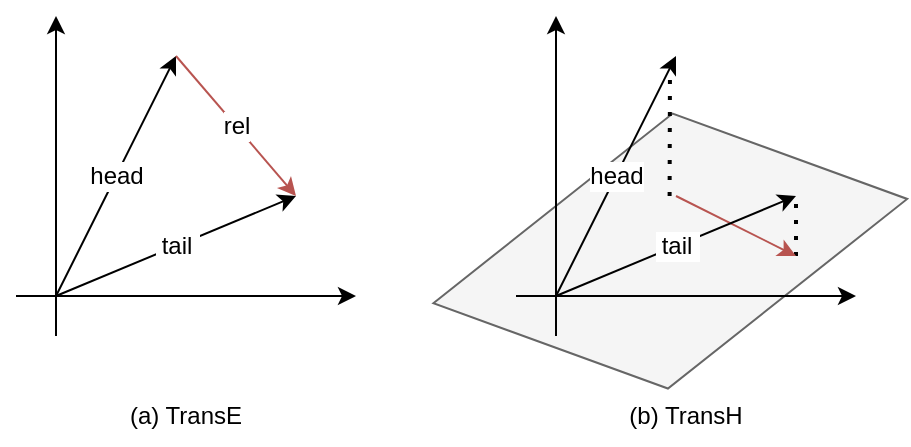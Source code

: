 <mxfile version="14.5.1" type="device"><diagram id="PsRLda4TlLo8JCxACcR2" name="Page-1"><mxGraphModel dx="706" dy="408" grid="1" gridSize="10" guides="1" tooltips="1" connect="1" arrows="1" fold="1" page="1" pageScale="1" pageWidth="850" pageHeight="1100" math="0" shadow="0"><root><mxCell id="0"/><mxCell id="1" parent="0"/><mxCell id="gBO1AySzzkoYlm18ywRI-13" value="" style="shape=parallelogram;perimeter=parallelogramPerimeter;whiteSpace=wrap;html=1;fixedSize=1;fontSize=12;fillColor=#f5f5f5;strokeColor=#666666;fontColor=#333333;size=80;rotation=20;" parent="1" vertex="1"><mxGeometry x="374.73" y="272.53" width="204.82" height="130" as="geometry"/></mxCell><mxCell id="gBO1AySzzkoYlm18ywRI-1" value="" style="endArrow=classic;html=1;" parent="1" edge="1"><mxGeometry width="50" height="50" relative="1" as="geometry"><mxPoint x="170" y="380" as="sourcePoint"/><mxPoint x="170" y="220" as="targetPoint"/></mxGeometry></mxCell><mxCell id="gBO1AySzzkoYlm18ywRI-2" value="" style="endArrow=classic;html=1;" parent="1" edge="1"><mxGeometry width="50" height="50" relative="1" as="geometry"><mxPoint x="150" y="360" as="sourcePoint"/><mxPoint x="320" y="360" as="targetPoint"/></mxGeometry></mxCell><mxCell id="gBO1AySzzkoYlm18ywRI-3" value="head" style="endArrow=classic;html=1;fontSize=12;" parent="1" edge="1"><mxGeometry width="50" height="50" relative="1" as="geometry"><mxPoint x="170" y="360" as="sourcePoint"/><mxPoint x="230" y="240" as="targetPoint"/></mxGeometry></mxCell><mxCell id="gBO1AySzzkoYlm18ywRI-4" value="&amp;nbsp;tail&amp;nbsp;" style="endArrow=classic;html=1;fontSize=12;" parent="1" edge="1"><mxGeometry width="50" height="50" relative="1" as="geometry"><mxPoint x="170" y="360" as="sourcePoint"/><mxPoint x="290" y="310" as="targetPoint"/></mxGeometry></mxCell><mxCell id="gBO1AySzzkoYlm18ywRI-5" value="rel" style="endArrow=classic;html=1;fontSize=12;fillColor=#f8cecc;strokeColor=#b85450;" parent="1" edge="1"><mxGeometry width="50" height="50" relative="1" as="geometry"><mxPoint x="230" y="240" as="sourcePoint"/><mxPoint x="290" y="310" as="targetPoint"/></mxGeometry></mxCell><mxCell id="gBO1AySzzkoYlm18ywRI-8" value="" style="endArrow=classic;html=1;" parent="1" edge="1"><mxGeometry width="50" height="50" relative="1" as="geometry"><mxPoint x="420" y="380" as="sourcePoint"/><mxPoint x="420" y="220" as="targetPoint"/></mxGeometry></mxCell><mxCell id="gBO1AySzzkoYlm18ywRI-9" value="" style="endArrow=classic;html=1;" parent="1" edge="1"><mxGeometry width="50" height="50" relative="1" as="geometry"><mxPoint x="400" y="360" as="sourcePoint"/><mxPoint x="570" y="360" as="targetPoint"/></mxGeometry></mxCell><mxCell id="gBO1AySzzkoYlm18ywRI-10" value="head" style="endArrow=classic;html=1;fontSize=12;" parent="1" edge="1"><mxGeometry width="50" height="50" relative="1" as="geometry"><mxPoint x="420" y="360" as="sourcePoint"/><mxPoint x="480" y="240" as="targetPoint"/></mxGeometry></mxCell><mxCell id="gBO1AySzzkoYlm18ywRI-16" value="" style="endArrow=none;dashed=1;html=1;dashPattern=1 3;strokeWidth=2;fontSize=12;" parent="1" edge="1"><mxGeometry width="50" height="50" relative="1" as="geometry"><mxPoint x="476.8" y="310" as="sourcePoint"/><mxPoint x="477" y="240" as="targetPoint"/></mxGeometry></mxCell><mxCell id="gBO1AySzzkoYlm18ywRI-17" value="" style="endArrow=none;dashed=1;html=1;dashPattern=1 3;strokeWidth=2;fontSize=12;" parent="1" edge="1"><mxGeometry width="50" height="50" relative="1" as="geometry"><mxPoint x="540" y="340" as="sourcePoint"/><mxPoint x="540" y="310" as="targetPoint"/></mxGeometry></mxCell><mxCell id="gBO1AySzzkoYlm18ywRI-18" value="" style="endArrow=classic;html=1;fontSize=12;fillColor=#f8cecc;strokeColor=#b85450;" parent="1" edge="1"><mxGeometry width="50" height="50" relative="1" as="geometry"><mxPoint x="480" y="310" as="sourcePoint"/><mxPoint x="540" y="340" as="targetPoint"/></mxGeometry></mxCell><mxCell id="gBO1AySzzkoYlm18ywRI-11" value="&amp;nbsp;tail&amp;nbsp;" style="endArrow=classic;html=1;fontSize=12;" parent="1" edge="1"><mxGeometry width="50" height="50" relative="1" as="geometry"><mxPoint x="420" y="360" as="sourcePoint"/><mxPoint x="540" y="310" as="targetPoint"/></mxGeometry></mxCell><mxCell id="vd5p6k0hxsKKDV7FJL1q-1" value="(a) TransE" style="text;html=1;strokeColor=none;fillColor=none;align=center;verticalAlign=middle;whiteSpace=wrap;rounded=0;" vertex="1" parent="1"><mxGeometry x="150" y="410" width="170" height="20" as="geometry"/></mxCell><mxCell id="vd5p6k0hxsKKDV7FJL1q-2" value="(b) TransH" style="text;html=1;strokeColor=none;fillColor=none;align=center;verticalAlign=middle;whiteSpace=wrap;rounded=0;" vertex="1" parent="1"><mxGeometry x="400" y="410" width="170" height="20" as="geometry"/></mxCell></root></mxGraphModel></diagram></mxfile>